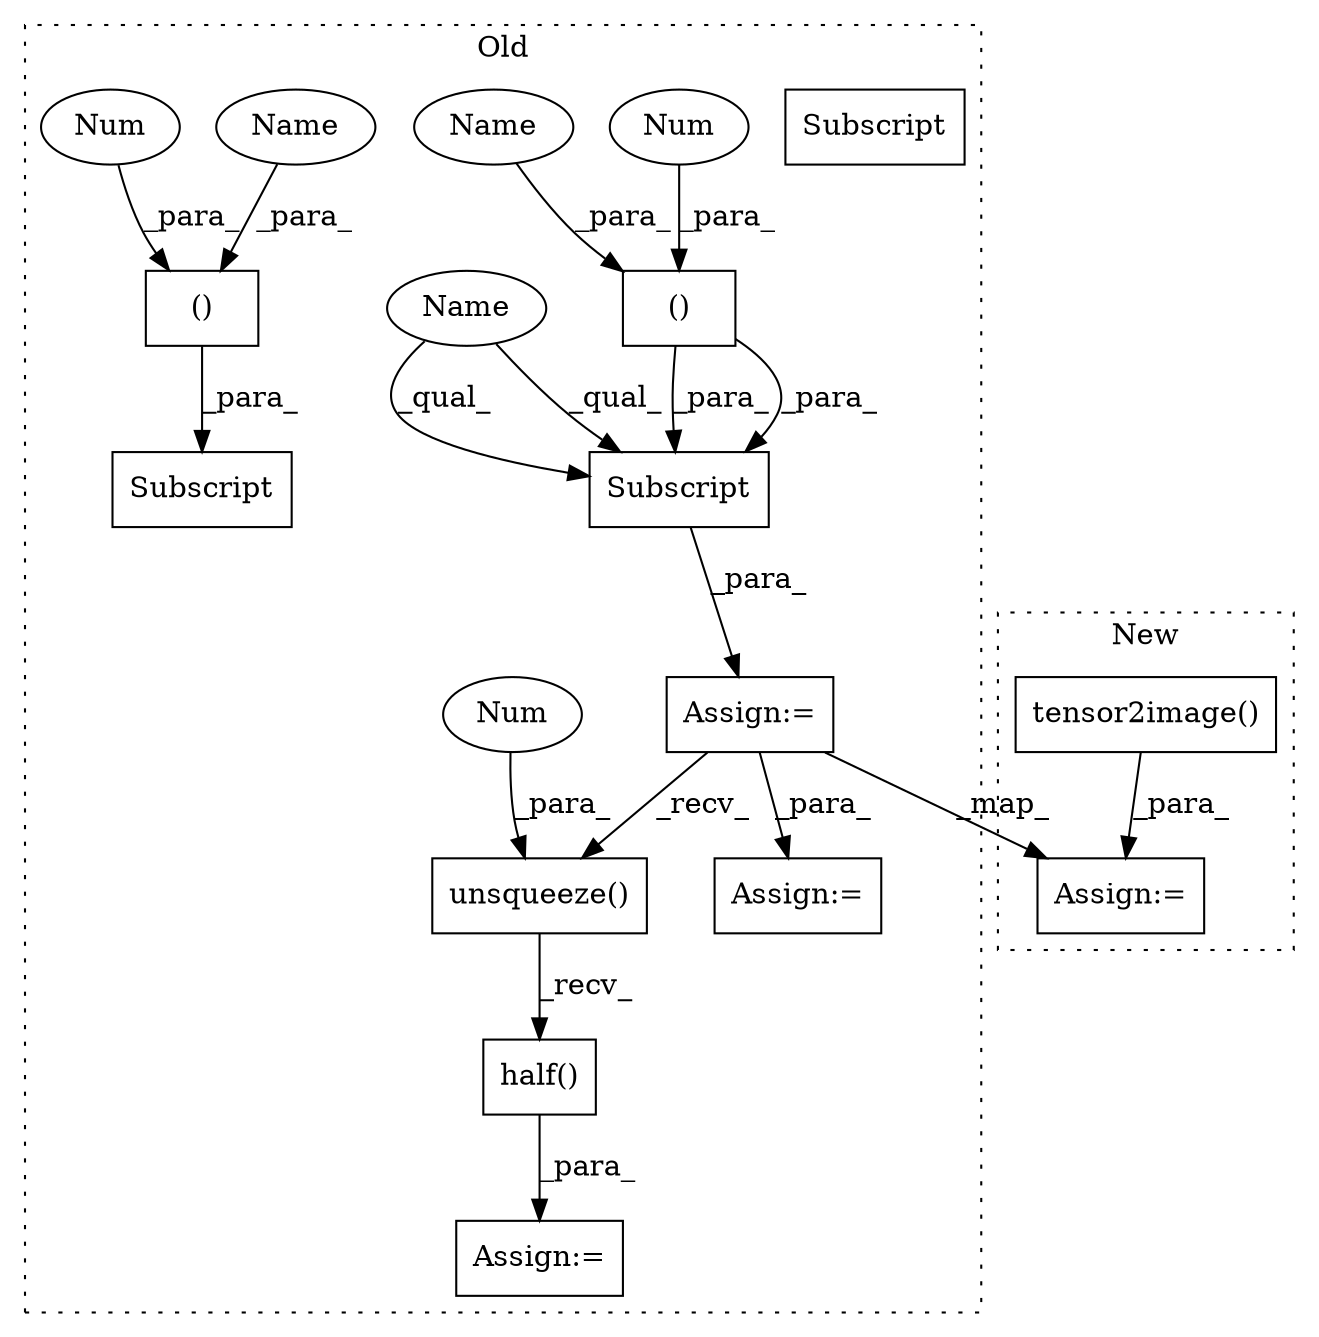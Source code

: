 digraph G {
subgraph cluster0 {
1 [label="Subscript" a="63" s="3385,0" l="16,0" shape="box"];
3 [label="Assign:=" a="68" s="3382" l="3" shape="box"];
5 [label="()" a="54" s="3397" l="3" shape="box"];
6 [label="half()" a="75" s="3546" l="18" shape="box"];
7 [label="unsqueeze()" a="75" s="3451,3522" l="70,1" shape="box"];
8 [label="Num" a="76" s="3399" l="1" shape="ellipse"];
9 [label="Num" a="76" s="3521" l="1" shape="ellipse"];
10 [label="Assign:=" a="68" s="3543" l="3" shape="box"];
11 [label="Assign:=" a="68" s="3420" l="4" shape="box"];
12 [label="()" a="54" s="3037" l="3" shape="box"];
13 [label="Subscript" a="63" s="3025,0" l="16,0" shape="box"];
14 [label="Num" a="76" s="3039" l="1" shape="ellipse"];
15 [label="Name" a="87" s="3385" l="8" shape="ellipse"];
16 [label="Subscript" a="63" s="3385,0" l="16,0" shape="box"];
17 [label="Name" a="87" s="3394" l="3" shape="ellipse"];
18 [label="Name" a="87" s="3034" l="3" shape="ellipse"];
label = "Old";
style="dotted";
}
subgraph cluster1 {
2 [label="tensor2image()" a="75" s="3640,3672" l="21,30" shape="box"];
4 [label="Assign:=" a="68" s="3637" l="3" shape="box"];
label = "New";
style="dotted";
}
2 -> 4 [label="_para_"];
3 -> 11 [label="_para_"];
3 -> 4 [label="_map_"];
3 -> 7 [label="_recv_"];
5 -> 16 [label="_para_"];
5 -> 16 [label="_para_"];
6 -> 10 [label="_para_"];
7 -> 6 [label="_recv_"];
8 -> 5 [label="_para_"];
9 -> 7 [label="_para_"];
12 -> 13 [label="_para_"];
14 -> 12 [label="_para_"];
15 -> 16 [label="_qual_"];
15 -> 16 [label="_qual_"];
16 -> 3 [label="_para_"];
17 -> 5 [label="_para_"];
18 -> 12 [label="_para_"];
}